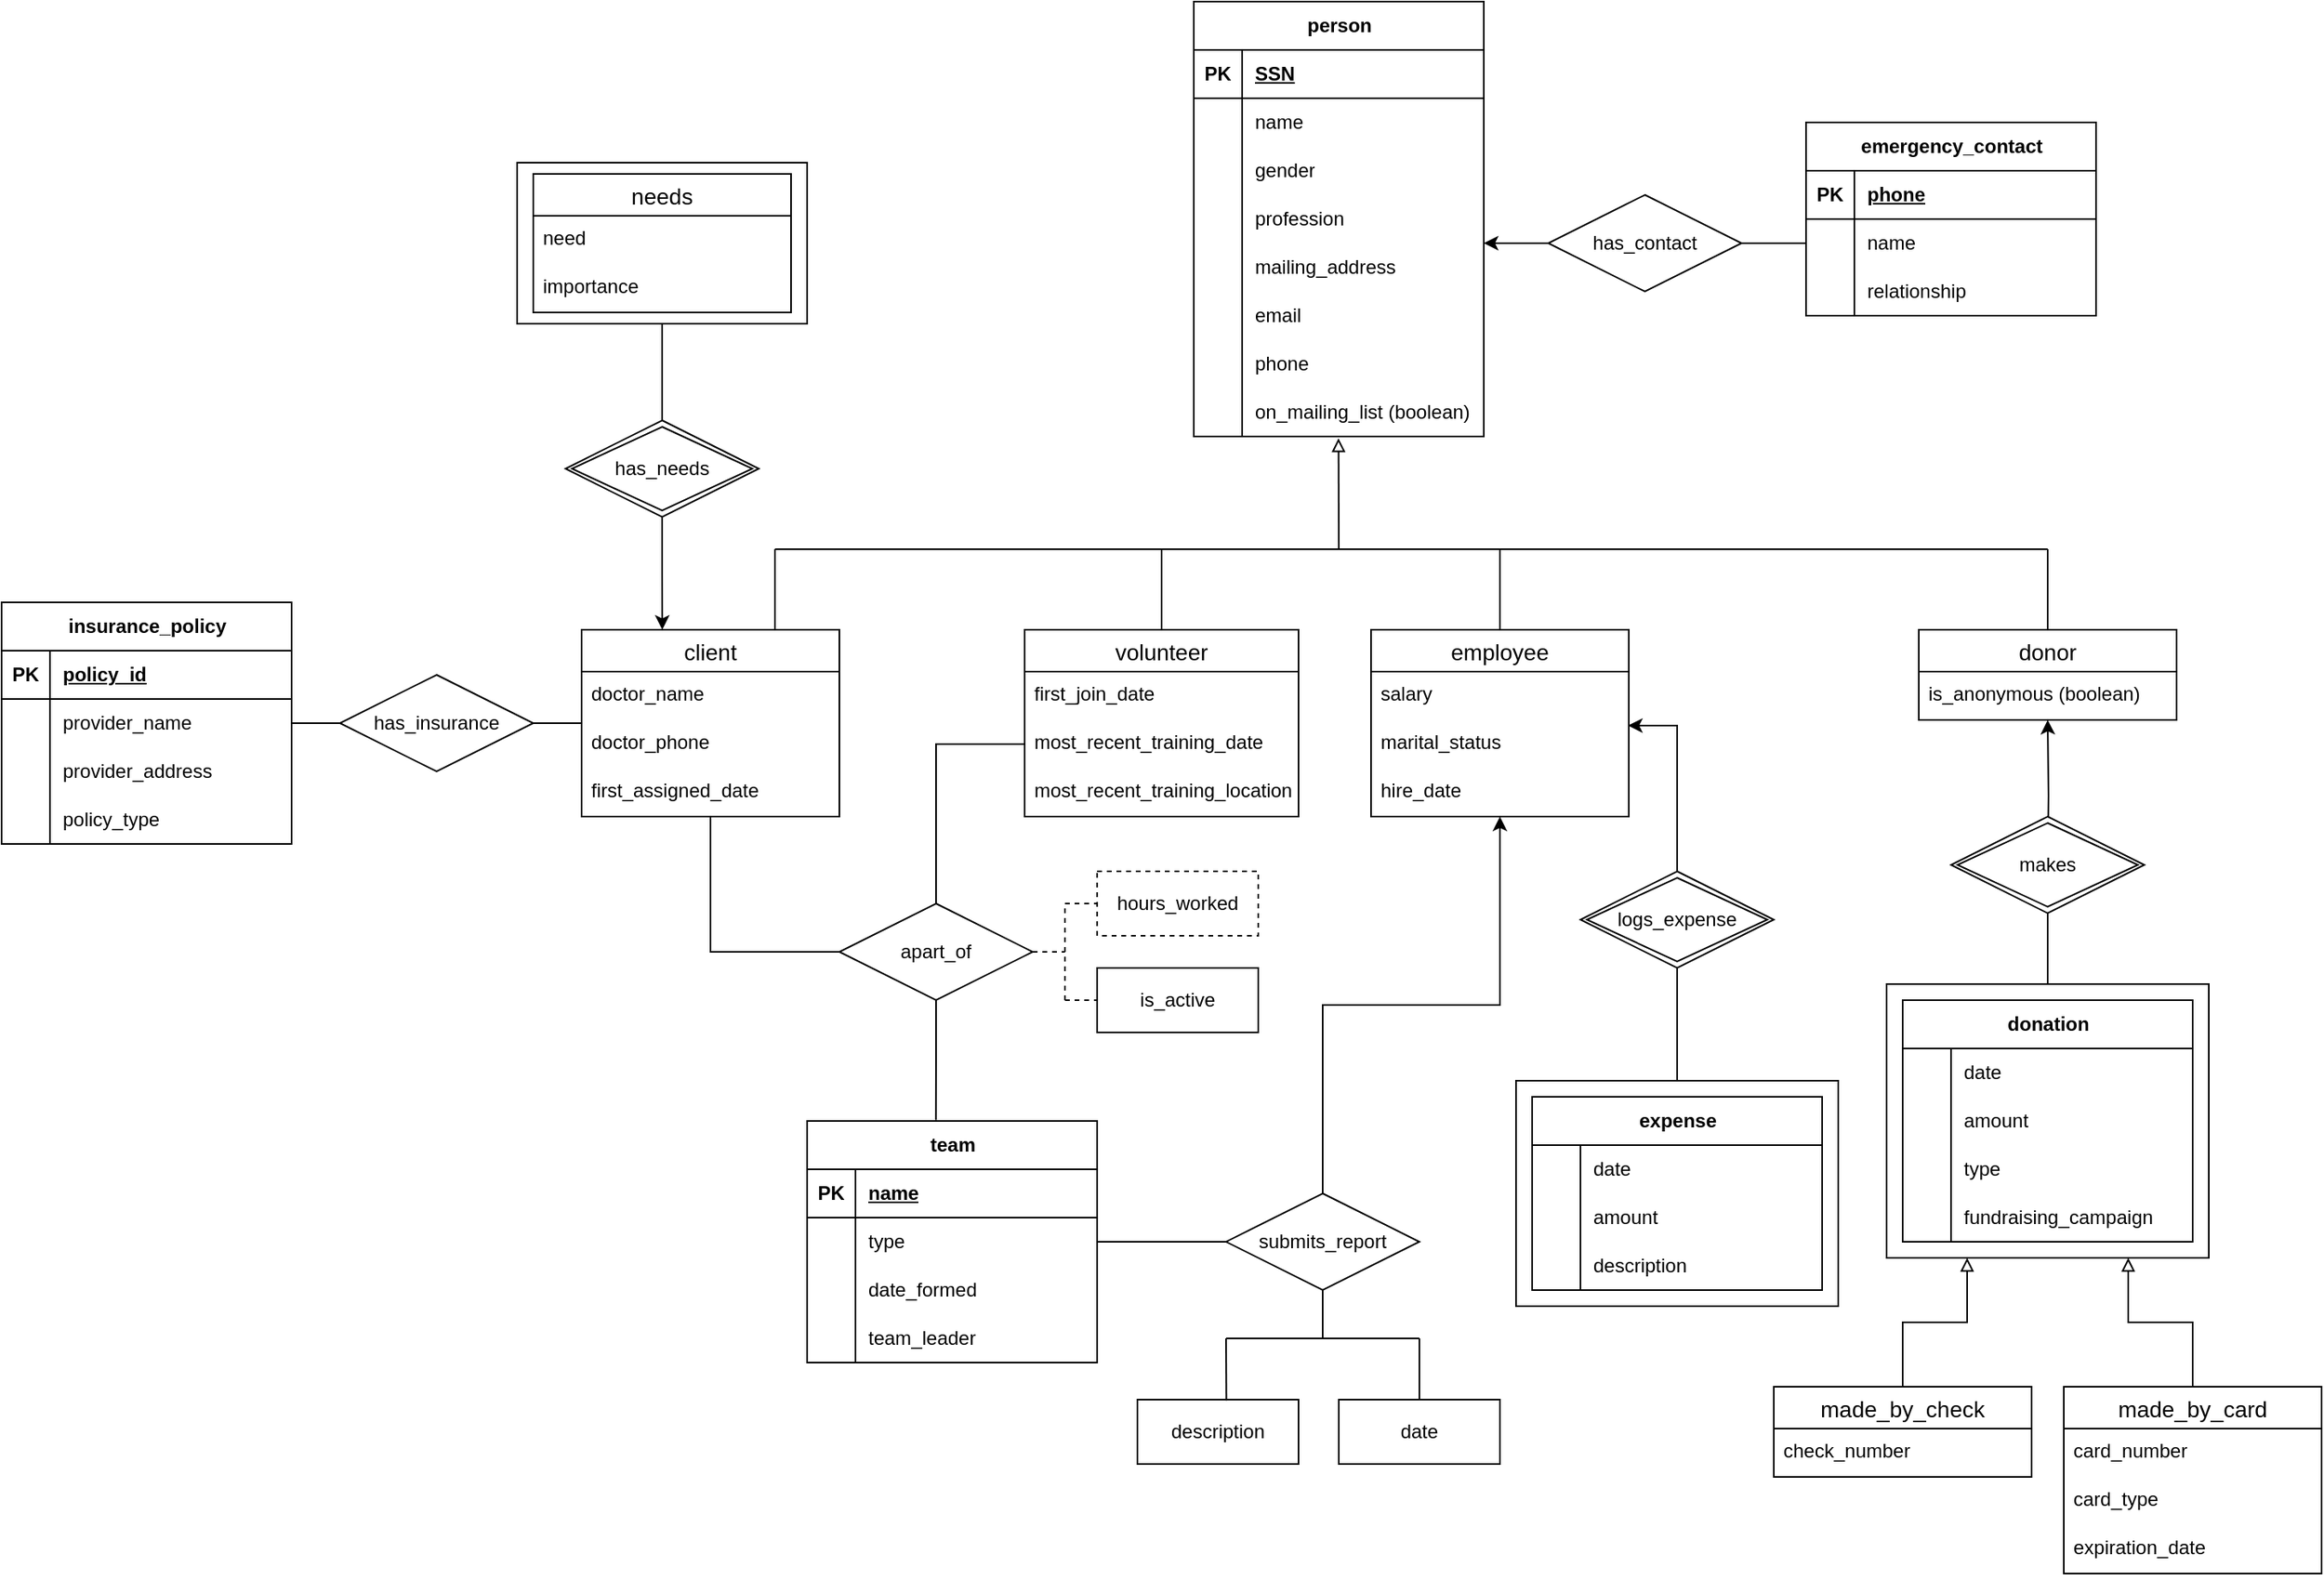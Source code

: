 <mxfile version="24.8.6">
  <diagram id="R2lEEEUBdFMjLlhIrx00" name="Page-1">
    <mxGraphModel dx="1563" dy="2006" grid="1" gridSize="10" guides="1" tooltips="1" connect="1" arrows="1" fold="1" page="0" pageScale="1" pageWidth="850" pageHeight="1100" background="none" math="0" shadow="0" extFonts="Permanent Marker^https://fonts.googleapis.com/css?family=Permanent+Marker">
      <root>
        <mxCell id="0" />
        <mxCell id="1" parent="0" />
        <mxCell id="eROIUQ-j5MlBdF0HFoqn-1" value="person" style="shape=table;startSize=30;container=1;collapsible=1;childLayout=tableLayout;fixedRows=1;rowLines=0;fontStyle=1;align=center;resizeLast=1;html=1;" parent="1" vertex="1">
          <mxGeometry x="-20" y="-510" width="180" height="270" as="geometry" />
        </mxCell>
        <mxCell id="eROIUQ-j5MlBdF0HFoqn-2" value="" style="shape=tableRow;horizontal=0;startSize=0;swimlaneHead=0;swimlaneBody=0;fillColor=none;collapsible=0;dropTarget=0;points=[[0,0.5],[1,0.5]];portConstraint=eastwest;top=0;left=0;right=0;bottom=1;" parent="eROIUQ-j5MlBdF0HFoqn-1" vertex="1">
          <mxGeometry y="30" width="180" height="30" as="geometry" />
        </mxCell>
        <mxCell id="eROIUQ-j5MlBdF0HFoqn-3" value="PK" style="shape=partialRectangle;connectable=0;fillColor=none;top=0;left=0;bottom=0;right=0;fontStyle=1;overflow=hidden;whiteSpace=wrap;html=1;" parent="eROIUQ-j5MlBdF0HFoqn-2" vertex="1">
          <mxGeometry width="30" height="30" as="geometry">
            <mxRectangle width="30" height="30" as="alternateBounds" />
          </mxGeometry>
        </mxCell>
        <mxCell id="eROIUQ-j5MlBdF0HFoqn-4" value="SSN" style="shape=partialRectangle;connectable=0;fillColor=none;top=0;left=0;bottom=0;right=0;align=left;spacingLeft=6;fontStyle=5;overflow=hidden;whiteSpace=wrap;html=1;" parent="eROIUQ-j5MlBdF0HFoqn-2" vertex="1">
          <mxGeometry x="30" width="150" height="30" as="geometry">
            <mxRectangle width="150" height="30" as="alternateBounds" />
          </mxGeometry>
        </mxCell>
        <mxCell id="eROIUQ-j5MlBdF0HFoqn-5" value="" style="shape=tableRow;horizontal=0;startSize=0;swimlaneHead=0;swimlaneBody=0;fillColor=none;collapsible=0;dropTarget=0;points=[[0,0.5],[1,0.5]];portConstraint=eastwest;top=0;left=0;right=0;bottom=0;" parent="eROIUQ-j5MlBdF0HFoqn-1" vertex="1">
          <mxGeometry y="60" width="180" height="30" as="geometry" />
        </mxCell>
        <mxCell id="eROIUQ-j5MlBdF0HFoqn-6" value="" style="shape=partialRectangle;connectable=0;fillColor=none;top=0;left=0;bottom=0;right=0;editable=1;overflow=hidden;whiteSpace=wrap;html=1;" parent="eROIUQ-j5MlBdF0HFoqn-5" vertex="1">
          <mxGeometry width="30" height="30" as="geometry">
            <mxRectangle width="30" height="30" as="alternateBounds" />
          </mxGeometry>
        </mxCell>
        <mxCell id="eROIUQ-j5MlBdF0HFoqn-7" value="name" style="shape=partialRectangle;connectable=0;fillColor=none;top=0;left=0;bottom=0;right=0;align=left;spacingLeft=6;overflow=hidden;whiteSpace=wrap;html=1;" parent="eROIUQ-j5MlBdF0HFoqn-5" vertex="1">
          <mxGeometry x="30" width="150" height="30" as="geometry">
            <mxRectangle width="150" height="30" as="alternateBounds" />
          </mxGeometry>
        </mxCell>
        <mxCell id="eROIUQ-j5MlBdF0HFoqn-8" value="" style="shape=tableRow;horizontal=0;startSize=0;swimlaneHead=0;swimlaneBody=0;fillColor=none;collapsible=0;dropTarget=0;points=[[0,0.5],[1,0.5]];portConstraint=eastwest;top=0;left=0;right=0;bottom=0;" parent="eROIUQ-j5MlBdF0HFoqn-1" vertex="1">
          <mxGeometry y="90" width="180" height="30" as="geometry" />
        </mxCell>
        <mxCell id="eROIUQ-j5MlBdF0HFoqn-9" value="" style="shape=partialRectangle;connectable=0;fillColor=none;top=0;left=0;bottom=0;right=0;editable=1;overflow=hidden;whiteSpace=wrap;html=1;" parent="eROIUQ-j5MlBdF0HFoqn-8" vertex="1">
          <mxGeometry width="30" height="30" as="geometry">
            <mxRectangle width="30" height="30" as="alternateBounds" />
          </mxGeometry>
        </mxCell>
        <mxCell id="eROIUQ-j5MlBdF0HFoqn-10" value="gender" style="shape=partialRectangle;connectable=0;fillColor=none;top=0;left=0;bottom=0;right=0;align=left;spacingLeft=6;overflow=hidden;whiteSpace=wrap;html=1;" parent="eROIUQ-j5MlBdF0HFoqn-8" vertex="1">
          <mxGeometry x="30" width="150" height="30" as="geometry">
            <mxRectangle width="150" height="30" as="alternateBounds" />
          </mxGeometry>
        </mxCell>
        <mxCell id="eROIUQ-j5MlBdF0HFoqn-11" style="shape=tableRow;horizontal=0;startSize=0;swimlaneHead=0;swimlaneBody=0;fillColor=none;collapsible=0;dropTarget=0;points=[[0,0.5],[1,0.5]];portConstraint=eastwest;top=0;left=0;right=0;bottom=0;" parent="eROIUQ-j5MlBdF0HFoqn-1" vertex="1">
          <mxGeometry y="120" width="180" height="30" as="geometry" />
        </mxCell>
        <mxCell id="eROIUQ-j5MlBdF0HFoqn-12" style="shape=partialRectangle;connectable=0;fillColor=none;top=0;left=0;bottom=0;right=0;editable=1;overflow=hidden;whiteSpace=wrap;html=1;" parent="eROIUQ-j5MlBdF0HFoqn-11" vertex="1">
          <mxGeometry width="30" height="30" as="geometry">
            <mxRectangle width="30" height="30" as="alternateBounds" />
          </mxGeometry>
        </mxCell>
        <mxCell id="eROIUQ-j5MlBdF0HFoqn-13" value="profession" style="shape=partialRectangle;connectable=0;fillColor=none;top=0;left=0;bottom=0;right=0;align=left;spacingLeft=6;overflow=hidden;whiteSpace=wrap;html=1;" parent="eROIUQ-j5MlBdF0HFoqn-11" vertex="1">
          <mxGeometry x="30" width="150" height="30" as="geometry">
            <mxRectangle width="150" height="30" as="alternateBounds" />
          </mxGeometry>
        </mxCell>
        <mxCell id="eROIUQ-j5MlBdF0HFoqn-14" style="shape=tableRow;horizontal=0;startSize=0;swimlaneHead=0;swimlaneBody=0;fillColor=none;collapsible=0;dropTarget=0;points=[[0,0.5],[1,0.5]];portConstraint=eastwest;top=0;left=0;right=0;bottom=0;" parent="eROIUQ-j5MlBdF0HFoqn-1" vertex="1">
          <mxGeometry y="150" width="180" height="30" as="geometry" />
        </mxCell>
        <mxCell id="eROIUQ-j5MlBdF0HFoqn-15" style="shape=partialRectangle;connectable=0;fillColor=none;top=0;left=0;bottom=0;right=0;editable=1;overflow=hidden;whiteSpace=wrap;html=1;" parent="eROIUQ-j5MlBdF0HFoqn-14" vertex="1">
          <mxGeometry width="30" height="30" as="geometry">
            <mxRectangle width="30" height="30" as="alternateBounds" />
          </mxGeometry>
        </mxCell>
        <mxCell id="eROIUQ-j5MlBdF0HFoqn-16" value="mailing_address" style="shape=partialRectangle;connectable=0;fillColor=none;top=0;left=0;bottom=0;right=0;align=left;spacingLeft=6;overflow=hidden;whiteSpace=wrap;html=1;" parent="eROIUQ-j5MlBdF0HFoqn-14" vertex="1">
          <mxGeometry x="30" width="150" height="30" as="geometry">
            <mxRectangle width="150" height="30" as="alternateBounds" />
          </mxGeometry>
        </mxCell>
        <mxCell id="eROIUQ-j5MlBdF0HFoqn-17" style="shape=tableRow;horizontal=0;startSize=0;swimlaneHead=0;swimlaneBody=0;fillColor=none;collapsible=0;dropTarget=0;points=[[0,0.5],[1,0.5]];portConstraint=eastwest;top=0;left=0;right=0;bottom=0;" parent="eROIUQ-j5MlBdF0HFoqn-1" vertex="1">
          <mxGeometry y="180" width="180" height="30" as="geometry" />
        </mxCell>
        <mxCell id="eROIUQ-j5MlBdF0HFoqn-18" style="shape=partialRectangle;connectable=0;fillColor=none;top=0;left=0;bottom=0;right=0;editable=1;overflow=hidden;whiteSpace=wrap;html=1;" parent="eROIUQ-j5MlBdF0HFoqn-17" vertex="1">
          <mxGeometry width="30" height="30" as="geometry">
            <mxRectangle width="30" height="30" as="alternateBounds" />
          </mxGeometry>
        </mxCell>
        <mxCell id="eROIUQ-j5MlBdF0HFoqn-19" value="email" style="shape=partialRectangle;connectable=0;fillColor=none;top=0;left=0;bottom=0;right=0;align=left;spacingLeft=6;overflow=hidden;whiteSpace=wrap;html=1;" parent="eROIUQ-j5MlBdF0HFoqn-17" vertex="1">
          <mxGeometry x="30" width="150" height="30" as="geometry">
            <mxRectangle width="150" height="30" as="alternateBounds" />
          </mxGeometry>
        </mxCell>
        <mxCell id="eROIUQ-j5MlBdF0HFoqn-20" style="shape=tableRow;horizontal=0;startSize=0;swimlaneHead=0;swimlaneBody=0;fillColor=none;collapsible=0;dropTarget=0;points=[[0,0.5],[1,0.5]];portConstraint=eastwest;top=0;left=0;right=0;bottom=0;" parent="eROIUQ-j5MlBdF0HFoqn-1" vertex="1">
          <mxGeometry y="210" width="180" height="30" as="geometry" />
        </mxCell>
        <mxCell id="eROIUQ-j5MlBdF0HFoqn-21" style="shape=partialRectangle;connectable=0;fillColor=none;top=0;left=0;bottom=0;right=0;editable=1;overflow=hidden;whiteSpace=wrap;html=1;" parent="eROIUQ-j5MlBdF0HFoqn-20" vertex="1">
          <mxGeometry width="30" height="30" as="geometry">
            <mxRectangle width="30" height="30" as="alternateBounds" />
          </mxGeometry>
        </mxCell>
        <mxCell id="eROIUQ-j5MlBdF0HFoqn-22" value="phone" style="shape=partialRectangle;connectable=0;fillColor=none;top=0;left=0;bottom=0;right=0;align=left;spacingLeft=6;overflow=hidden;whiteSpace=wrap;html=1;" parent="eROIUQ-j5MlBdF0HFoqn-20" vertex="1">
          <mxGeometry x="30" width="150" height="30" as="geometry">
            <mxRectangle width="150" height="30" as="alternateBounds" />
          </mxGeometry>
        </mxCell>
        <mxCell id="eROIUQ-j5MlBdF0HFoqn-23" style="shape=tableRow;horizontal=0;startSize=0;swimlaneHead=0;swimlaneBody=0;fillColor=none;collapsible=0;dropTarget=0;points=[[0,0.5],[1,0.5]];portConstraint=eastwest;top=0;left=0;right=0;bottom=0;" parent="eROIUQ-j5MlBdF0HFoqn-1" vertex="1">
          <mxGeometry y="240" width="180" height="30" as="geometry" />
        </mxCell>
        <mxCell id="eROIUQ-j5MlBdF0HFoqn-24" style="shape=partialRectangle;connectable=0;fillColor=none;top=0;left=0;bottom=0;right=0;editable=1;overflow=hidden;whiteSpace=wrap;html=1;" parent="eROIUQ-j5MlBdF0HFoqn-23" vertex="1">
          <mxGeometry width="30" height="30" as="geometry">
            <mxRectangle width="30" height="30" as="alternateBounds" />
          </mxGeometry>
        </mxCell>
        <mxCell id="eROIUQ-j5MlBdF0HFoqn-25" value="on_mailing_list (boolean)" style="shape=partialRectangle;connectable=0;fillColor=none;top=0;left=0;bottom=0;right=0;align=left;spacingLeft=6;overflow=hidden;whiteSpace=wrap;html=1;" parent="eROIUQ-j5MlBdF0HFoqn-23" vertex="1">
          <mxGeometry x="30" width="150" height="30" as="geometry">
            <mxRectangle width="150" height="30" as="alternateBounds" />
          </mxGeometry>
        </mxCell>
        <mxCell id="eROIUQ-j5MlBdF0HFoqn-26" value="volunteer" style="swimlane;fontStyle=0;childLayout=stackLayout;horizontal=1;startSize=26;horizontalStack=0;resizeParent=1;resizeParentMax=0;resizeLast=0;collapsible=1;marginBottom=0;align=center;fontSize=14;" parent="1" vertex="1">
          <mxGeometry x="-125" y="-120" width="170" height="116" as="geometry" />
        </mxCell>
        <mxCell id="eROIUQ-j5MlBdF0HFoqn-27" value="first_join_date" style="text;strokeColor=none;fillColor=none;spacingLeft=4;spacingRight=4;overflow=hidden;rotatable=0;points=[[0,0.5],[1,0.5]];portConstraint=eastwest;fontSize=12;whiteSpace=wrap;html=1;" parent="eROIUQ-j5MlBdF0HFoqn-26" vertex="1">
          <mxGeometry y="26" width="170" height="30" as="geometry" />
        </mxCell>
        <mxCell id="eROIUQ-j5MlBdF0HFoqn-28" value="most_recent_training_date" style="text;strokeColor=none;fillColor=none;spacingLeft=4;spacingRight=4;overflow=hidden;rotatable=0;points=[[0,0.5],[1,0.5]];portConstraint=eastwest;fontSize=12;whiteSpace=wrap;html=1;" parent="eROIUQ-j5MlBdF0HFoqn-26" vertex="1">
          <mxGeometry y="56" width="170" height="30" as="geometry" />
        </mxCell>
        <mxCell id="eROIUQ-j5MlBdF0HFoqn-29" value="most_recent_training_location" style="text;strokeColor=none;fillColor=none;spacingLeft=4;spacingRight=4;overflow=hidden;rotatable=0;points=[[0,0.5],[1,0.5]];portConstraint=eastwest;fontSize=12;whiteSpace=wrap;html=1;" parent="eROIUQ-j5MlBdF0HFoqn-26" vertex="1">
          <mxGeometry y="86" width="170" height="30" as="geometry" />
        </mxCell>
        <mxCell id="eROIUQ-j5MlBdF0HFoqn-30" value="employee" style="swimlane;fontStyle=0;childLayout=stackLayout;horizontal=1;startSize=26;horizontalStack=0;resizeParent=1;resizeParentMax=0;resizeLast=0;collapsible=1;marginBottom=0;align=center;fontSize=14;" parent="1" vertex="1">
          <mxGeometry x="90" y="-120" width="160" height="116" as="geometry" />
        </mxCell>
        <mxCell id="eROIUQ-j5MlBdF0HFoqn-31" value="salary" style="text;strokeColor=none;fillColor=none;spacingLeft=4;spacingRight=4;overflow=hidden;rotatable=0;points=[[0,0.5],[1,0.5]];portConstraint=eastwest;fontSize=12;whiteSpace=wrap;html=1;" parent="eROIUQ-j5MlBdF0HFoqn-30" vertex="1">
          <mxGeometry y="26" width="160" height="30" as="geometry" />
        </mxCell>
        <mxCell id="eROIUQ-j5MlBdF0HFoqn-32" value="marital_status" style="text;strokeColor=none;fillColor=none;spacingLeft=4;spacingRight=4;overflow=hidden;rotatable=0;points=[[0,0.5],[1,0.5]];portConstraint=eastwest;fontSize=12;whiteSpace=wrap;html=1;" parent="eROIUQ-j5MlBdF0HFoqn-30" vertex="1">
          <mxGeometry y="56" width="160" height="30" as="geometry" />
        </mxCell>
        <mxCell id="eROIUQ-j5MlBdF0HFoqn-33" value="hire_date" style="text;strokeColor=none;fillColor=none;spacingLeft=4;spacingRight=4;overflow=hidden;rotatable=0;points=[[0,0.5],[1,0.5]];portConstraint=eastwest;fontSize=12;whiteSpace=wrap;html=1;" parent="eROIUQ-j5MlBdF0HFoqn-30" vertex="1">
          <mxGeometry y="86" width="160" height="30" as="geometry" />
        </mxCell>
        <mxCell id="eROIUQ-j5MlBdF0HFoqn-34" value="client" style="swimlane;fontStyle=0;childLayout=stackLayout;horizontal=1;startSize=26;horizontalStack=0;resizeParent=1;resizeParentMax=0;resizeLast=0;collapsible=1;marginBottom=0;align=center;fontSize=14;" parent="1" vertex="1">
          <mxGeometry x="-400" y="-120" width="160" height="116" as="geometry" />
        </mxCell>
        <mxCell id="eROIUQ-j5MlBdF0HFoqn-35" value="doctor_name" style="text;strokeColor=none;fillColor=none;spacingLeft=4;spacingRight=4;overflow=hidden;rotatable=0;points=[[0,0.5],[1,0.5]];portConstraint=eastwest;fontSize=12;whiteSpace=wrap;html=1;" parent="eROIUQ-j5MlBdF0HFoqn-34" vertex="1">
          <mxGeometry y="26" width="160" height="30" as="geometry" />
        </mxCell>
        <mxCell id="eROIUQ-j5MlBdF0HFoqn-36" value="doctor_phone" style="text;strokeColor=none;fillColor=none;spacingLeft=4;spacingRight=4;overflow=hidden;rotatable=0;points=[[0,0.5],[1,0.5]];portConstraint=eastwest;fontSize=12;whiteSpace=wrap;html=1;" parent="eROIUQ-j5MlBdF0HFoqn-34" vertex="1">
          <mxGeometry y="56" width="160" height="30" as="geometry" />
        </mxCell>
        <mxCell id="eROIUQ-j5MlBdF0HFoqn-37" value="first_assigned_date" style="text;strokeColor=none;fillColor=none;spacingLeft=4;spacingRight=4;overflow=hidden;rotatable=0;points=[[0,0.5],[1,0.5]];portConstraint=eastwest;fontSize=12;whiteSpace=wrap;html=1;" parent="eROIUQ-j5MlBdF0HFoqn-34" vertex="1">
          <mxGeometry y="86" width="160" height="30" as="geometry" />
        </mxCell>
        <mxCell id="eROIUQ-j5MlBdF0HFoqn-38" value="donor" style="swimlane;fontStyle=0;childLayout=stackLayout;horizontal=1;startSize=26;horizontalStack=0;resizeParent=1;resizeParentMax=0;resizeLast=0;collapsible=1;marginBottom=0;align=center;fontSize=14;" parent="1" vertex="1">
          <mxGeometry x="430" y="-120" width="160" height="56" as="geometry" />
        </mxCell>
        <mxCell id="eROIUQ-j5MlBdF0HFoqn-39" value="is_anonymous (boolean)" style="text;strokeColor=none;fillColor=none;spacingLeft=4;spacingRight=4;overflow=hidden;rotatable=0;points=[[0,0.5],[1,0.5]];portConstraint=eastwest;fontSize=12;whiteSpace=wrap;html=1;" parent="eROIUQ-j5MlBdF0HFoqn-38" vertex="1">
          <mxGeometry y="26" width="160" height="30" as="geometry" />
        </mxCell>
        <mxCell id="eROIUQ-j5MlBdF0HFoqn-40" value="team" style="shape=table;startSize=30;container=1;collapsible=1;childLayout=tableLayout;fixedRows=1;rowLines=0;fontStyle=1;align=center;resizeLast=1;html=1;" parent="1" vertex="1">
          <mxGeometry x="-260" y="185" width="180" height="150" as="geometry" />
        </mxCell>
        <mxCell id="eROIUQ-j5MlBdF0HFoqn-41" value="" style="shape=tableRow;horizontal=0;startSize=0;swimlaneHead=0;swimlaneBody=0;fillColor=none;collapsible=0;dropTarget=0;points=[[0,0.5],[1,0.5]];portConstraint=eastwest;top=0;left=0;right=0;bottom=1;" parent="eROIUQ-j5MlBdF0HFoqn-40" vertex="1">
          <mxGeometry y="30" width="180" height="30" as="geometry" />
        </mxCell>
        <mxCell id="eROIUQ-j5MlBdF0HFoqn-42" value="PK" style="shape=partialRectangle;connectable=0;fillColor=none;top=0;left=0;bottom=0;right=0;fontStyle=1;overflow=hidden;whiteSpace=wrap;html=1;" parent="eROIUQ-j5MlBdF0HFoqn-41" vertex="1">
          <mxGeometry width="30" height="30" as="geometry">
            <mxRectangle width="30" height="30" as="alternateBounds" />
          </mxGeometry>
        </mxCell>
        <mxCell id="eROIUQ-j5MlBdF0HFoqn-43" value="name" style="shape=partialRectangle;connectable=0;fillColor=none;top=0;left=0;bottom=0;right=0;align=left;spacingLeft=6;fontStyle=5;overflow=hidden;whiteSpace=wrap;html=1;" parent="eROIUQ-j5MlBdF0HFoqn-41" vertex="1">
          <mxGeometry x="30" width="150" height="30" as="geometry">
            <mxRectangle width="150" height="30" as="alternateBounds" />
          </mxGeometry>
        </mxCell>
        <mxCell id="eROIUQ-j5MlBdF0HFoqn-44" value="" style="shape=tableRow;horizontal=0;startSize=0;swimlaneHead=0;swimlaneBody=0;fillColor=none;collapsible=0;dropTarget=0;points=[[0,0.5],[1,0.5]];portConstraint=eastwest;top=0;left=0;right=0;bottom=0;" parent="eROIUQ-j5MlBdF0HFoqn-40" vertex="1">
          <mxGeometry y="60" width="180" height="30" as="geometry" />
        </mxCell>
        <mxCell id="eROIUQ-j5MlBdF0HFoqn-45" value="" style="shape=partialRectangle;connectable=0;fillColor=none;top=0;left=0;bottom=0;right=0;editable=1;overflow=hidden;whiteSpace=wrap;html=1;" parent="eROIUQ-j5MlBdF0HFoqn-44" vertex="1">
          <mxGeometry width="30" height="30" as="geometry">
            <mxRectangle width="30" height="30" as="alternateBounds" />
          </mxGeometry>
        </mxCell>
        <mxCell id="eROIUQ-j5MlBdF0HFoqn-46" value="type" style="shape=partialRectangle;connectable=0;fillColor=none;top=0;left=0;bottom=0;right=0;align=left;spacingLeft=6;overflow=hidden;whiteSpace=wrap;html=1;" parent="eROIUQ-j5MlBdF0HFoqn-44" vertex="1">
          <mxGeometry x="30" width="150" height="30" as="geometry">
            <mxRectangle width="150" height="30" as="alternateBounds" />
          </mxGeometry>
        </mxCell>
        <mxCell id="eROIUQ-j5MlBdF0HFoqn-47" value="" style="shape=tableRow;horizontal=0;startSize=0;swimlaneHead=0;swimlaneBody=0;fillColor=none;collapsible=0;dropTarget=0;points=[[0,0.5],[1,0.5]];portConstraint=eastwest;top=0;left=0;right=0;bottom=0;" parent="eROIUQ-j5MlBdF0HFoqn-40" vertex="1">
          <mxGeometry y="90" width="180" height="30" as="geometry" />
        </mxCell>
        <mxCell id="eROIUQ-j5MlBdF0HFoqn-48" value="" style="shape=partialRectangle;connectable=0;fillColor=none;top=0;left=0;bottom=0;right=0;editable=1;overflow=hidden;whiteSpace=wrap;html=1;" parent="eROIUQ-j5MlBdF0HFoqn-47" vertex="1">
          <mxGeometry width="30" height="30" as="geometry">
            <mxRectangle width="30" height="30" as="alternateBounds" />
          </mxGeometry>
        </mxCell>
        <mxCell id="eROIUQ-j5MlBdF0HFoqn-49" value="date_formed" style="shape=partialRectangle;connectable=0;fillColor=none;top=0;left=0;bottom=0;right=0;align=left;spacingLeft=6;overflow=hidden;whiteSpace=wrap;html=1;" parent="eROIUQ-j5MlBdF0HFoqn-47" vertex="1">
          <mxGeometry x="30" width="150" height="30" as="geometry">
            <mxRectangle width="150" height="30" as="alternateBounds" />
          </mxGeometry>
        </mxCell>
        <mxCell id="eROIUQ-j5MlBdF0HFoqn-50" value="" style="shape=tableRow;horizontal=0;startSize=0;swimlaneHead=0;swimlaneBody=0;fillColor=none;collapsible=0;dropTarget=0;points=[[0,0.5],[1,0.5]];portConstraint=eastwest;top=0;left=0;right=0;bottom=0;" parent="eROIUQ-j5MlBdF0HFoqn-40" vertex="1">
          <mxGeometry y="120" width="180" height="30" as="geometry" />
        </mxCell>
        <mxCell id="eROIUQ-j5MlBdF0HFoqn-51" value="" style="shape=partialRectangle;connectable=0;fillColor=none;top=0;left=0;bottom=0;right=0;editable=1;overflow=hidden;whiteSpace=wrap;html=1;" parent="eROIUQ-j5MlBdF0HFoqn-50" vertex="1">
          <mxGeometry width="30" height="30" as="geometry">
            <mxRectangle width="30" height="30" as="alternateBounds" />
          </mxGeometry>
        </mxCell>
        <mxCell id="eROIUQ-j5MlBdF0HFoqn-52" value="team_leader" style="shape=partialRectangle;connectable=0;fillColor=none;top=0;left=0;bottom=0;right=0;align=left;spacingLeft=6;overflow=hidden;whiteSpace=wrap;html=1;" parent="eROIUQ-j5MlBdF0HFoqn-50" vertex="1">
          <mxGeometry x="30" width="150" height="30" as="geometry">
            <mxRectangle width="150" height="30" as="alternateBounds" />
          </mxGeometry>
        </mxCell>
        <mxCell id="eROIUQ-j5MlBdF0HFoqn-53" value="insurance_policy" style="shape=table;startSize=30;container=1;collapsible=1;childLayout=tableLayout;fixedRows=1;rowLines=0;fontStyle=1;align=center;resizeLast=1;html=1;" parent="1" vertex="1">
          <mxGeometry x="-760" y="-137" width="180" height="150" as="geometry" />
        </mxCell>
        <mxCell id="eROIUQ-j5MlBdF0HFoqn-54" value="" style="shape=tableRow;horizontal=0;startSize=0;swimlaneHead=0;swimlaneBody=0;fillColor=none;collapsible=0;dropTarget=0;points=[[0,0.5],[1,0.5]];portConstraint=eastwest;top=0;left=0;right=0;bottom=1;" parent="eROIUQ-j5MlBdF0HFoqn-53" vertex="1">
          <mxGeometry y="30" width="180" height="30" as="geometry" />
        </mxCell>
        <mxCell id="eROIUQ-j5MlBdF0HFoqn-55" value="PK" style="shape=partialRectangle;connectable=0;fillColor=none;top=0;left=0;bottom=0;right=0;fontStyle=1;overflow=hidden;whiteSpace=wrap;html=1;" parent="eROIUQ-j5MlBdF0HFoqn-54" vertex="1">
          <mxGeometry width="30" height="30" as="geometry">
            <mxRectangle width="30" height="30" as="alternateBounds" />
          </mxGeometry>
        </mxCell>
        <mxCell id="eROIUQ-j5MlBdF0HFoqn-56" value="policy_id" style="shape=partialRectangle;connectable=0;fillColor=none;top=0;left=0;bottom=0;right=0;align=left;spacingLeft=6;fontStyle=5;overflow=hidden;whiteSpace=wrap;html=1;" parent="eROIUQ-j5MlBdF0HFoqn-54" vertex="1">
          <mxGeometry x="30" width="150" height="30" as="geometry">
            <mxRectangle width="150" height="30" as="alternateBounds" />
          </mxGeometry>
        </mxCell>
        <mxCell id="eROIUQ-j5MlBdF0HFoqn-57" value="" style="shape=tableRow;horizontal=0;startSize=0;swimlaneHead=0;swimlaneBody=0;fillColor=none;collapsible=0;dropTarget=0;points=[[0,0.5],[1,0.5]];portConstraint=eastwest;top=0;left=0;right=0;bottom=0;" parent="eROIUQ-j5MlBdF0HFoqn-53" vertex="1">
          <mxGeometry y="60" width="180" height="30" as="geometry" />
        </mxCell>
        <mxCell id="eROIUQ-j5MlBdF0HFoqn-58" value="" style="shape=partialRectangle;connectable=0;fillColor=none;top=0;left=0;bottom=0;right=0;editable=1;overflow=hidden;whiteSpace=wrap;html=1;" parent="eROIUQ-j5MlBdF0HFoqn-57" vertex="1">
          <mxGeometry width="30" height="30" as="geometry">
            <mxRectangle width="30" height="30" as="alternateBounds" />
          </mxGeometry>
        </mxCell>
        <mxCell id="eROIUQ-j5MlBdF0HFoqn-59" value="provider_name" style="shape=partialRectangle;connectable=0;fillColor=none;top=0;left=0;bottom=0;right=0;align=left;spacingLeft=6;overflow=hidden;whiteSpace=wrap;html=1;" parent="eROIUQ-j5MlBdF0HFoqn-57" vertex="1">
          <mxGeometry x="30" width="150" height="30" as="geometry">
            <mxRectangle width="150" height="30" as="alternateBounds" />
          </mxGeometry>
        </mxCell>
        <mxCell id="eROIUQ-j5MlBdF0HFoqn-60" value="" style="shape=tableRow;horizontal=0;startSize=0;swimlaneHead=0;swimlaneBody=0;fillColor=none;collapsible=0;dropTarget=0;points=[[0,0.5],[1,0.5]];portConstraint=eastwest;top=0;left=0;right=0;bottom=0;" parent="eROIUQ-j5MlBdF0HFoqn-53" vertex="1">
          <mxGeometry y="90" width="180" height="30" as="geometry" />
        </mxCell>
        <mxCell id="eROIUQ-j5MlBdF0HFoqn-61" value="" style="shape=partialRectangle;connectable=0;fillColor=none;top=0;left=0;bottom=0;right=0;editable=1;overflow=hidden;whiteSpace=wrap;html=1;" parent="eROIUQ-j5MlBdF0HFoqn-60" vertex="1">
          <mxGeometry width="30" height="30" as="geometry">
            <mxRectangle width="30" height="30" as="alternateBounds" />
          </mxGeometry>
        </mxCell>
        <mxCell id="eROIUQ-j5MlBdF0HFoqn-62" value="provider_address" style="shape=partialRectangle;connectable=0;fillColor=none;top=0;left=0;bottom=0;right=0;align=left;spacingLeft=6;overflow=hidden;whiteSpace=wrap;html=1;" parent="eROIUQ-j5MlBdF0HFoqn-60" vertex="1">
          <mxGeometry x="30" width="150" height="30" as="geometry">
            <mxRectangle width="150" height="30" as="alternateBounds" />
          </mxGeometry>
        </mxCell>
        <mxCell id="eROIUQ-j5MlBdF0HFoqn-63" value="" style="shape=tableRow;horizontal=0;startSize=0;swimlaneHead=0;swimlaneBody=0;fillColor=none;collapsible=0;dropTarget=0;points=[[0,0.5],[1,0.5]];portConstraint=eastwest;top=0;left=0;right=0;bottom=0;" parent="eROIUQ-j5MlBdF0HFoqn-53" vertex="1">
          <mxGeometry y="120" width="180" height="30" as="geometry" />
        </mxCell>
        <mxCell id="eROIUQ-j5MlBdF0HFoqn-64" value="" style="shape=partialRectangle;connectable=0;fillColor=none;top=0;left=0;bottom=0;right=0;editable=1;overflow=hidden;whiteSpace=wrap;html=1;" parent="eROIUQ-j5MlBdF0HFoqn-63" vertex="1">
          <mxGeometry width="30" height="30" as="geometry">
            <mxRectangle width="30" height="30" as="alternateBounds" />
          </mxGeometry>
        </mxCell>
        <mxCell id="eROIUQ-j5MlBdF0HFoqn-65" value="policy_type" style="shape=partialRectangle;connectable=0;fillColor=none;top=0;left=0;bottom=0;right=0;align=left;spacingLeft=6;overflow=hidden;whiteSpace=wrap;html=1;" parent="eROIUQ-j5MlBdF0HFoqn-63" vertex="1">
          <mxGeometry x="30" width="150" height="30" as="geometry">
            <mxRectangle width="150" height="30" as="alternateBounds" />
          </mxGeometry>
        </mxCell>
        <mxCell id="eROIUQ-j5MlBdF0HFoqn-66" value="donation" style="shape=table;startSize=30;container=1;collapsible=1;childLayout=tableLayout;fixedRows=1;rowLines=0;fontStyle=1;align=center;resizeLast=1;html=1;" parent="1" vertex="1">
          <mxGeometry x="420" y="110" width="180" height="150" as="geometry" />
        </mxCell>
        <mxCell id="eROIUQ-j5MlBdF0HFoqn-67" value="" style="shape=tableRow;horizontal=0;startSize=0;swimlaneHead=0;swimlaneBody=0;fillColor=none;collapsible=0;dropTarget=0;points=[[0,0.5],[1,0.5]];portConstraint=eastwest;top=0;left=0;right=0;bottom=0;" parent="eROIUQ-j5MlBdF0HFoqn-66" vertex="1">
          <mxGeometry y="30" width="180" height="30" as="geometry" />
        </mxCell>
        <mxCell id="eROIUQ-j5MlBdF0HFoqn-68" value="" style="shape=partialRectangle;connectable=0;fillColor=none;top=0;left=0;bottom=0;right=0;editable=1;overflow=hidden;whiteSpace=wrap;html=1;" parent="eROIUQ-j5MlBdF0HFoqn-67" vertex="1">
          <mxGeometry width="30" height="30" as="geometry">
            <mxRectangle width="30" height="30" as="alternateBounds" />
          </mxGeometry>
        </mxCell>
        <mxCell id="eROIUQ-j5MlBdF0HFoqn-69" value="date" style="shape=partialRectangle;connectable=0;fillColor=none;top=0;left=0;bottom=0;right=0;align=left;spacingLeft=6;overflow=hidden;whiteSpace=wrap;html=1;" parent="eROIUQ-j5MlBdF0HFoqn-67" vertex="1">
          <mxGeometry x="30" width="150" height="30" as="geometry">
            <mxRectangle width="150" height="30" as="alternateBounds" />
          </mxGeometry>
        </mxCell>
        <mxCell id="eROIUQ-j5MlBdF0HFoqn-70" value="" style="shape=tableRow;horizontal=0;startSize=0;swimlaneHead=0;swimlaneBody=0;fillColor=none;collapsible=0;dropTarget=0;points=[[0,0.5],[1,0.5]];portConstraint=eastwest;top=0;left=0;right=0;bottom=0;" parent="eROIUQ-j5MlBdF0HFoqn-66" vertex="1">
          <mxGeometry y="60" width="180" height="30" as="geometry" />
        </mxCell>
        <mxCell id="eROIUQ-j5MlBdF0HFoqn-71" value="" style="shape=partialRectangle;connectable=0;fillColor=none;top=0;left=0;bottom=0;right=0;editable=1;overflow=hidden;whiteSpace=wrap;html=1;" parent="eROIUQ-j5MlBdF0HFoqn-70" vertex="1">
          <mxGeometry width="30" height="30" as="geometry">
            <mxRectangle width="30" height="30" as="alternateBounds" />
          </mxGeometry>
        </mxCell>
        <mxCell id="eROIUQ-j5MlBdF0HFoqn-72" value="amount" style="shape=partialRectangle;connectable=0;fillColor=none;top=0;left=0;bottom=0;right=0;align=left;spacingLeft=6;overflow=hidden;whiteSpace=wrap;html=1;" parent="eROIUQ-j5MlBdF0HFoqn-70" vertex="1">
          <mxGeometry x="30" width="150" height="30" as="geometry">
            <mxRectangle width="150" height="30" as="alternateBounds" />
          </mxGeometry>
        </mxCell>
        <mxCell id="eROIUQ-j5MlBdF0HFoqn-73" value="" style="shape=tableRow;horizontal=0;startSize=0;swimlaneHead=0;swimlaneBody=0;fillColor=none;collapsible=0;dropTarget=0;points=[[0,0.5],[1,0.5]];portConstraint=eastwest;top=0;left=0;right=0;bottom=0;" parent="eROIUQ-j5MlBdF0HFoqn-66" vertex="1">
          <mxGeometry y="90" width="180" height="30" as="geometry" />
        </mxCell>
        <mxCell id="eROIUQ-j5MlBdF0HFoqn-74" value="" style="shape=partialRectangle;connectable=0;fillColor=none;top=0;left=0;bottom=0;right=0;editable=1;overflow=hidden;whiteSpace=wrap;html=1;" parent="eROIUQ-j5MlBdF0HFoqn-73" vertex="1">
          <mxGeometry width="30" height="30" as="geometry">
            <mxRectangle width="30" height="30" as="alternateBounds" />
          </mxGeometry>
        </mxCell>
        <mxCell id="eROIUQ-j5MlBdF0HFoqn-75" value="type" style="shape=partialRectangle;connectable=0;fillColor=none;top=0;left=0;bottom=0;right=0;align=left;spacingLeft=6;overflow=hidden;whiteSpace=wrap;html=1;" parent="eROIUQ-j5MlBdF0HFoqn-73" vertex="1">
          <mxGeometry x="30" width="150" height="30" as="geometry">
            <mxRectangle width="150" height="30" as="alternateBounds" />
          </mxGeometry>
        </mxCell>
        <mxCell id="eROIUQ-j5MlBdF0HFoqn-76" style="shape=tableRow;horizontal=0;startSize=0;swimlaneHead=0;swimlaneBody=0;fillColor=none;collapsible=0;dropTarget=0;points=[[0,0.5],[1,0.5]];portConstraint=eastwest;top=0;left=0;right=0;bottom=0;" parent="eROIUQ-j5MlBdF0HFoqn-66" vertex="1">
          <mxGeometry y="120" width="180" height="30" as="geometry" />
        </mxCell>
        <mxCell id="eROIUQ-j5MlBdF0HFoqn-77" style="shape=partialRectangle;connectable=0;fillColor=none;top=0;left=0;bottom=0;right=0;editable=1;overflow=hidden;whiteSpace=wrap;html=1;" parent="eROIUQ-j5MlBdF0HFoqn-76" vertex="1">
          <mxGeometry width="30" height="30" as="geometry">
            <mxRectangle width="30" height="30" as="alternateBounds" />
          </mxGeometry>
        </mxCell>
        <mxCell id="eROIUQ-j5MlBdF0HFoqn-78" value="fundraising_campaign" style="shape=partialRectangle;connectable=0;fillColor=none;top=0;left=0;bottom=0;right=0;align=left;spacingLeft=6;overflow=hidden;whiteSpace=wrap;html=1;" parent="eROIUQ-j5MlBdF0HFoqn-76" vertex="1">
          <mxGeometry x="30" width="150" height="30" as="geometry">
            <mxRectangle width="150" height="30" as="alternateBounds" />
          </mxGeometry>
        </mxCell>
        <mxCell id="eROIUQ-j5MlBdF0HFoqn-79" value="expense" style="shape=table;startSize=30;container=1;collapsible=1;childLayout=tableLayout;fixedRows=1;rowLines=0;fontStyle=1;align=center;resizeLast=1;html=1;" parent="1" vertex="1">
          <mxGeometry x="190" y="170" width="180" height="120" as="geometry" />
        </mxCell>
        <mxCell id="eROIUQ-j5MlBdF0HFoqn-80" value="" style="shape=tableRow;horizontal=0;startSize=0;swimlaneHead=0;swimlaneBody=0;fillColor=none;collapsible=0;dropTarget=0;points=[[0,0.5],[1,0.5]];portConstraint=eastwest;top=0;left=0;right=0;bottom=0;" parent="eROIUQ-j5MlBdF0HFoqn-79" vertex="1">
          <mxGeometry y="30" width="180" height="30" as="geometry" />
        </mxCell>
        <mxCell id="eROIUQ-j5MlBdF0HFoqn-81" value="" style="shape=partialRectangle;connectable=0;fillColor=none;top=0;left=0;bottom=0;right=0;editable=1;overflow=hidden;whiteSpace=wrap;html=1;" parent="eROIUQ-j5MlBdF0HFoqn-80" vertex="1">
          <mxGeometry width="30" height="30" as="geometry">
            <mxRectangle width="30" height="30" as="alternateBounds" />
          </mxGeometry>
        </mxCell>
        <mxCell id="eROIUQ-j5MlBdF0HFoqn-82" value="date" style="shape=partialRectangle;connectable=0;fillColor=none;top=0;left=0;bottom=0;right=0;align=left;spacingLeft=6;overflow=hidden;whiteSpace=wrap;html=1;" parent="eROIUQ-j5MlBdF0HFoqn-80" vertex="1">
          <mxGeometry x="30" width="150" height="30" as="geometry">
            <mxRectangle width="150" height="30" as="alternateBounds" />
          </mxGeometry>
        </mxCell>
        <mxCell id="eROIUQ-j5MlBdF0HFoqn-83" value="" style="shape=tableRow;horizontal=0;startSize=0;swimlaneHead=0;swimlaneBody=0;fillColor=none;collapsible=0;dropTarget=0;points=[[0,0.5],[1,0.5]];portConstraint=eastwest;top=0;left=0;right=0;bottom=0;" parent="eROIUQ-j5MlBdF0HFoqn-79" vertex="1">
          <mxGeometry y="60" width="180" height="30" as="geometry" />
        </mxCell>
        <mxCell id="eROIUQ-j5MlBdF0HFoqn-84" value="" style="shape=partialRectangle;connectable=0;fillColor=none;top=0;left=0;bottom=0;right=0;editable=1;overflow=hidden;whiteSpace=wrap;html=1;" parent="eROIUQ-j5MlBdF0HFoqn-83" vertex="1">
          <mxGeometry width="30" height="30" as="geometry">
            <mxRectangle width="30" height="30" as="alternateBounds" />
          </mxGeometry>
        </mxCell>
        <mxCell id="eROIUQ-j5MlBdF0HFoqn-85" value="amount" style="shape=partialRectangle;connectable=0;fillColor=none;top=0;left=0;bottom=0;right=0;align=left;spacingLeft=6;overflow=hidden;whiteSpace=wrap;html=1;" parent="eROIUQ-j5MlBdF0HFoqn-83" vertex="1">
          <mxGeometry x="30" width="150" height="30" as="geometry">
            <mxRectangle width="150" height="30" as="alternateBounds" />
          </mxGeometry>
        </mxCell>
        <mxCell id="eROIUQ-j5MlBdF0HFoqn-86" value="" style="shape=tableRow;horizontal=0;startSize=0;swimlaneHead=0;swimlaneBody=0;fillColor=none;collapsible=0;dropTarget=0;points=[[0,0.5],[1,0.5]];portConstraint=eastwest;top=0;left=0;right=0;bottom=0;" parent="eROIUQ-j5MlBdF0HFoqn-79" vertex="1">
          <mxGeometry y="90" width="180" height="30" as="geometry" />
        </mxCell>
        <mxCell id="eROIUQ-j5MlBdF0HFoqn-87" value="" style="shape=partialRectangle;connectable=0;fillColor=none;top=0;left=0;bottom=0;right=0;editable=1;overflow=hidden;whiteSpace=wrap;html=1;" parent="eROIUQ-j5MlBdF0HFoqn-86" vertex="1">
          <mxGeometry width="30" height="30" as="geometry">
            <mxRectangle width="30" height="30" as="alternateBounds" />
          </mxGeometry>
        </mxCell>
        <mxCell id="eROIUQ-j5MlBdF0HFoqn-88" value="description" style="shape=partialRectangle;connectable=0;fillColor=none;top=0;left=0;bottom=0;right=0;align=left;spacingLeft=6;overflow=hidden;whiteSpace=wrap;html=1;" parent="eROIUQ-j5MlBdF0HFoqn-86" vertex="1">
          <mxGeometry x="30" width="150" height="30" as="geometry">
            <mxRectangle width="150" height="30" as="alternateBounds" />
          </mxGeometry>
        </mxCell>
        <mxCell id="eROIUQ-j5MlBdF0HFoqn-89" value="emergency_contact" style="shape=table;startSize=30;container=1;collapsible=1;childLayout=tableLayout;fixedRows=1;rowLines=0;fontStyle=1;align=center;resizeLast=1;html=1;" parent="1" vertex="1">
          <mxGeometry x="360" y="-435" width="180" height="120" as="geometry" />
        </mxCell>
        <mxCell id="eROIUQ-j5MlBdF0HFoqn-90" value="" style="shape=tableRow;horizontal=0;startSize=0;swimlaneHead=0;swimlaneBody=0;fillColor=none;collapsible=0;dropTarget=0;points=[[0,0.5],[1,0.5]];portConstraint=eastwest;top=0;left=0;right=0;bottom=1;" parent="eROIUQ-j5MlBdF0HFoqn-89" vertex="1">
          <mxGeometry y="30" width="180" height="30" as="geometry" />
        </mxCell>
        <mxCell id="eROIUQ-j5MlBdF0HFoqn-91" value="PK" style="shape=partialRectangle;connectable=0;fillColor=none;top=0;left=0;bottom=0;right=0;fontStyle=1;overflow=hidden;whiteSpace=wrap;html=1;" parent="eROIUQ-j5MlBdF0HFoqn-90" vertex="1">
          <mxGeometry width="30" height="30" as="geometry">
            <mxRectangle width="30" height="30" as="alternateBounds" />
          </mxGeometry>
        </mxCell>
        <mxCell id="eROIUQ-j5MlBdF0HFoqn-92" value="phone" style="shape=partialRectangle;connectable=0;fillColor=none;top=0;left=0;bottom=0;right=0;align=left;spacingLeft=6;fontStyle=5;overflow=hidden;whiteSpace=wrap;html=1;" parent="eROIUQ-j5MlBdF0HFoqn-90" vertex="1">
          <mxGeometry x="30" width="150" height="30" as="geometry">
            <mxRectangle width="150" height="30" as="alternateBounds" />
          </mxGeometry>
        </mxCell>
        <mxCell id="eROIUQ-j5MlBdF0HFoqn-93" value="" style="shape=tableRow;horizontal=0;startSize=0;swimlaneHead=0;swimlaneBody=0;fillColor=none;collapsible=0;dropTarget=0;points=[[0,0.5],[1,0.5]];portConstraint=eastwest;top=0;left=0;right=0;bottom=0;" parent="eROIUQ-j5MlBdF0HFoqn-89" vertex="1">
          <mxGeometry y="60" width="180" height="30" as="geometry" />
        </mxCell>
        <mxCell id="eROIUQ-j5MlBdF0HFoqn-94" value="" style="shape=partialRectangle;connectable=0;fillColor=none;top=0;left=0;bottom=0;right=0;editable=1;overflow=hidden;whiteSpace=wrap;html=1;" parent="eROIUQ-j5MlBdF0HFoqn-93" vertex="1">
          <mxGeometry width="30" height="30" as="geometry">
            <mxRectangle width="30" height="30" as="alternateBounds" />
          </mxGeometry>
        </mxCell>
        <mxCell id="eROIUQ-j5MlBdF0HFoqn-95" value="name" style="shape=partialRectangle;connectable=0;fillColor=none;top=0;left=0;bottom=0;right=0;align=left;spacingLeft=6;overflow=hidden;whiteSpace=wrap;html=1;" parent="eROIUQ-j5MlBdF0HFoqn-93" vertex="1">
          <mxGeometry x="30" width="150" height="30" as="geometry">
            <mxRectangle width="150" height="30" as="alternateBounds" />
          </mxGeometry>
        </mxCell>
        <mxCell id="eROIUQ-j5MlBdF0HFoqn-96" value="" style="shape=tableRow;horizontal=0;startSize=0;swimlaneHead=0;swimlaneBody=0;fillColor=none;collapsible=0;dropTarget=0;points=[[0,0.5],[1,0.5]];portConstraint=eastwest;top=0;left=0;right=0;bottom=0;" parent="eROIUQ-j5MlBdF0HFoqn-89" vertex="1">
          <mxGeometry y="90" width="180" height="30" as="geometry" />
        </mxCell>
        <mxCell id="eROIUQ-j5MlBdF0HFoqn-97" value="" style="shape=partialRectangle;connectable=0;fillColor=none;top=0;left=0;bottom=0;right=0;editable=1;overflow=hidden;whiteSpace=wrap;html=1;" parent="eROIUQ-j5MlBdF0HFoqn-96" vertex="1">
          <mxGeometry width="30" height="30" as="geometry">
            <mxRectangle width="30" height="30" as="alternateBounds" />
          </mxGeometry>
        </mxCell>
        <mxCell id="eROIUQ-j5MlBdF0HFoqn-98" value="relationship" style="shape=partialRectangle;connectable=0;fillColor=none;top=0;left=0;bottom=0;right=0;align=left;spacingLeft=6;overflow=hidden;whiteSpace=wrap;html=1;" parent="eROIUQ-j5MlBdF0HFoqn-96" vertex="1">
          <mxGeometry x="30" width="150" height="30" as="geometry">
            <mxRectangle width="150" height="30" as="alternateBounds" />
          </mxGeometry>
        </mxCell>
        <mxCell id="eROIUQ-j5MlBdF0HFoqn-99" value="" style="endArrow=none;html=1;rounded=0;" parent="1" edge="1">
          <mxGeometry relative="1" as="geometry">
            <mxPoint x="-280" y="-170" as="sourcePoint" />
            <mxPoint x="510" y="-170" as="targetPoint" />
          </mxGeometry>
        </mxCell>
        <mxCell id="eROIUQ-j5MlBdF0HFoqn-100" value="" style="endArrow=none;html=1;rounded=0;exitX=0.5;exitY=0;exitDx=0;exitDy=0;" parent="1" source="eROIUQ-j5MlBdF0HFoqn-30" edge="1">
          <mxGeometry relative="1" as="geometry">
            <mxPoint x="179.62" y="-120" as="sourcePoint" />
            <mxPoint x="170" y="-170" as="targetPoint" />
          </mxGeometry>
        </mxCell>
        <mxCell id="eROIUQ-j5MlBdF0HFoqn-101" value="" style="endArrow=none;html=1;rounded=0;exitX=0.75;exitY=0;exitDx=0;exitDy=0;" parent="1" source="eROIUQ-j5MlBdF0HFoqn-34" edge="1">
          <mxGeometry relative="1" as="geometry">
            <mxPoint x="-210" y="-130" as="sourcePoint" />
            <mxPoint x="-280" y="-170" as="targetPoint" />
          </mxGeometry>
        </mxCell>
        <mxCell id="eROIUQ-j5MlBdF0HFoqn-102" value="" style="endArrow=block;html=1;rounded=0;endFill=0;entryX=0.499;entryY=1.039;entryDx=0;entryDy=0;entryPerimeter=0;" parent="1" target="eROIUQ-j5MlBdF0HFoqn-23" edge="1">
          <mxGeometry width="50" height="50" relative="1" as="geometry">
            <mxPoint x="70" y="-170" as="sourcePoint" />
            <mxPoint x="90" y="-150" as="targetPoint" />
          </mxGeometry>
        </mxCell>
        <mxCell id="eROIUQ-j5MlBdF0HFoqn-103" style="edgeStyle=orthogonalEdgeStyle;rounded=0;orthogonalLoop=1;jettySize=auto;html=1;" parent="1" source="eROIUQ-j5MlBdF0HFoqn-105" edge="1">
          <mxGeometry relative="1" as="geometry">
            <mxPoint x="160" y="-360" as="targetPoint" />
          </mxGeometry>
        </mxCell>
        <mxCell id="eROIUQ-j5MlBdF0HFoqn-104" style="rounded=0;orthogonalLoop=1;jettySize=auto;html=1;entryX=0;entryY=0.5;entryDx=0;entryDy=0;startArrow=none;startFill=0;strokeColor=default;endArrow=none;endFill=0;" parent="1" source="eROIUQ-j5MlBdF0HFoqn-105" target="eROIUQ-j5MlBdF0HFoqn-93" edge="1">
          <mxGeometry relative="1" as="geometry" />
        </mxCell>
        <mxCell id="eROIUQ-j5MlBdF0HFoqn-105" value="has_contact" style="shape=rhombus;perimeter=rhombusPerimeter;whiteSpace=wrap;html=1;align=center;" parent="1" vertex="1">
          <mxGeometry x="200" y="-390" width="120" height="60" as="geometry" />
        </mxCell>
        <mxCell id="eROIUQ-j5MlBdF0HFoqn-106" style="edgeStyle=orthogonalEdgeStyle;rounded=0;orthogonalLoop=1;jettySize=auto;html=1;entryX=0;entryY=0.5;entryDx=0;entryDy=0;endArrow=none;endFill=0;" parent="1" source="eROIUQ-j5MlBdF0HFoqn-108" target="eROIUQ-j5MlBdF0HFoqn-28" edge="1">
          <mxGeometry relative="1" as="geometry">
            <Array as="points">
              <mxPoint x="-180" y="-49" />
            </Array>
          </mxGeometry>
        </mxCell>
        <mxCell id="eROIUQ-j5MlBdF0HFoqn-107" style="edgeStyle=orthogonalEdgeStyle;rounded=0;orthogonalLoop=1;jettySize=auto;html=1;entryX=0.5;entryY=1;entryDx=0;entryDy=0;endArrow=none;endFill=0;exitX=0;exitY=0.5;exitDx=0;exitDy=0;" parent="1" source="eROIUQ-j5MlBdF0HFoqn-108" target="eROIUQ-j5MlBdF0HFoqn-34" edge="1">
          <mxGeometry relative="1" as="geometry">
            <mxPoint x="-320" as="targetPoint" />
            <Array as="points">
              <mxPoint x="-320" y="80" />
            </Array>
          </mxGeometry>
        </mxCell>
        <mxCell id="eROIUQ-j5MlBdF0HFoqn-108" value="apart_of" style="shape=rhombus;perimeter=rhombusPerimeter;whiteSpace=wrap;html=1;align=center;" parent="1" vertex="1">
          <mxGeometry x="-240" y="50" width="120" height="60" as="geometry" />
        </mxCell>
        <mxCell id="eROIUQ-j5MlBdF0HFoqn-109" style="edgeStyle=orthogonalEdgeStyle;rounded=0;orthogonalLoop=1;jettySize=auto;html=1;entryX=0.5;entryY=1;entryDx=0;entryDy=0;" parent="1" source="eROIUQ-j5MlBdF0HFoqn-111" target="eROIUQ-j5MlBdF0HFoqn-30" edge="1">
          <mxGeometry relative="1" as="geometry" />
        </mxCell>
        <mxCell id="eROIUQ-j5MlBdF0HFoqn-111" value="submits_report" style="shape=rhombus;perimeter=rhombusPerimeter;whiteSpace=wrap;html=1;align=center;" parent="1" vertex="1">
          <mxGeometry y="230" width="120" height="60" as="geometry" />
        </mxCell>
        <mxCell id="eROIUQ-j5MlBdF0HFoqn-112" style="edgeStyle=orthogonalEdgeStyle;rounded=0;orthogonalLoop=1;jettySize=auto;html=1;entryX=0.5;entryY=1;entryDx=0;entryDy=0;" parent="1" target="eROIUQ-j5MlBdF0HFoqn-38" edge="1">
          <mxGeometry relative="1" as="geometry">
            <mxPoint x="510" y="30.0" as="sourcePoint" />
          </mxGeometry>
        </mxCell>
        <mxCell id="eROIUQ-j5MlBdF0HFoqn-113" value="" style="endArrow=none;html=1;rounded=0;exitX=0.5;exitY=0;exitDx=0;exitDy=0;" parent="1" source="eROIUQ-j5MlBdF0HFoqn-26" edge="1">
          <mxGeometry relative="1" as="geometry">
            <mxPoint x="-90" y="-30" as="sourcePoint" />
            <mxPoint x="-40" y="-170" as="targetPoint" />
          </mxGeometry>
        </mxCell>
        <mxCell id="eROIUQ-j5MlBdF0HFoqn-114" value="" style="endArrow=none;html=1;rounded=0;" parent="1" source="eROIUQ-j5MlBdF0HFoqn-38" edge="1">
          <mxGeometry relative="1" as="geometry">
            <mxPoint x="280" y="-70" as="sourcePoint" />
            <mxPoint x="510" y="-170" as="targetPoint" />
          </mxGeometry>
        </mxCell>
        <mxCell id="eROIUQ-j5MlBdF0HFoqn-115" style="edgeStyle=orthogonalEdgeStyle;rounded=0;orthogonalLoop=1;jettySize=auto;html=1;entryX=1;entryY=0.5;entryDx=0;entryDy=0;endArrow=none;endFill=0;" parent="1" source="eROIUQ-j5MlBdF0HFoqn-116" target="eROIUQ-j5MlBdF0HFoqn-57" edge="1">
          <mxGeometry relative="1" as="geometry" />
        </mxCell>
        <mxCell id="eROIUQ-j5MlBdF0HFoqn-116" value="has_insurance" style="shape=rhombus;perimeter=rhombusPerimeter;whiteSpace=wrap;html=1;align=center;" parent="1" vertex="1">
          <mxGeometry x="-550" y="-92" width="120" height="60" as="geometry" />
        </mxCell>
        <mxCell id="eROIUQ-j5MlBdF0HFoqn-117" style="edgeStyle=orthogonalEdgeStyle;rounded=0;orthogonalLoop=1;jettySize=auto;html=1;entryX=0;entryY=0.067;entryDx=0;entryDy=0;entryPerimeter=0;endArrow=none;endFill=0;" parent="1" source="eROIUQ-j5MlBdF0HFoqn-116" target="eROIUQ-j5MlBdF0HFoqn-36" edge="1">
          <mxGeometry relative="1" as="geometry" />
        </mxCell>
        <mxCell id="eROIUQ-j5MlBdF0HFoqn-118" style="edgeStyle=orthogonalEdgeStyle;rounded=0;orthogonalLoop=1;jettySize=auto;html=1;entryX=0.313;entryY=0;entryDx=0;entryDy=0;entryPerimeter=0;exitX=0.5;exitY=1;exitDx=0;exitDy=0;" parent="1" source="eROIUQ-j5MlBdF0HFoqn-133" target="eROIUQ-j5MlBdF0HFoqn-34" edge="1">
          <mxGeometry relative="1" as="geometry">
            <mxPoint x="-280" y="-190" as="sourcePoint" />
          </mxGeometry>
        </mxCell>
        <mxCell id="eROIUQ-j5MlBdF0HFoqn-122" style="edgeStyle=orthogonalEdgeStyle;rounded=0;orthogonalLoop=1;jettySize=auto;html=1;entryX=0.25;entryY=1;entryDx=0;entryDy=0;endArrow=block;endFill=0;" parent="1" source="eROIUQ-j5MlBdF0HFoqn-123" target="eROIUQ-j5MlBdF0HFoqn-141" edge="1">
          <mxGeometry relative="1" as="geometry" />
        </mxCell>
        <mxCell id="eROIUQ-j5MlBdF0HFoqn-123" value="made_by_check" style="swimlane;fontStyle=0;childLayout=stackLayout;horizontal=1;startSize=26;horizontalStack=0;resizeParent=1;resizeParentMax=0;resizeLast=0;collapsible=1;marginBottom=0;align=center;fontSize=14;" parent="1" vertex="1">
          <mxGeometry x="340" y="350" width="160" height="56" as="geometry" />
        </mxCell>
        <mxCell id="eROIUQ-j5MlBdF0HFoqn-124" value="check_number" style="text;strokeColor=none;fillColor=none;spacingLeft=4;spacingRight=4;overflow=hidden;rotatable=0;points=[[0,0.5],[1,0.5]];portConstraint=eastwest;fontSize=12;whiteSpace=wrap;html=1;" parent="eROIUQ-j5MlBdF0HFoqn-123" vertex="1">
          <mxGeometry y="26" width="160" height="30" as="geometry" />
        </mxCell>
        <mxCell id="eROIUQ-j5MlBdF0HFoqn-125" style="edgeStyle=orthogonalEdgeStyle;rounded=0;orthogonalLoop=1;jettySize=auto;html=1;entryX=0.75;entryY=1;entryDx=0;entryDy=0;endArrow=block;endFill=0;" parent="1" source="eROIUQ-j5MlBdF0HFoqn-126" target="eROIUQ-j5MlBdF0HFoqn-141" edge="1">
          <mxGeometry relative="1" as="geometry" />
        </mxCell>
        <mxCell id="eROIUQ-j5MlBdF0HFoqn-126" value="made_by_card" style="swimlane;fontStyle=0;childLayout=stackLayout;horizontal=1;startSize=26;horizontalStack=0;resizeParent=1;resizeParentMax=0;resizeLast=0;collapsible=1;marginBottom=0;align=center;fontSize=14;" parent="1" vertex="1">
          <mxGeometry x="520" y="350" width="160" height="116" as="geometry" />
        </mxCell>
        <mxCell id="eROIUQ-j5MlBdF0HFoqn-127" value="card_number" style="text;strokeColor=none;fillColor=none;spacingLeft=4;spacingRight=4;overflow=hidden;rotatable=0;points=[[0,0.5],[1,0.5]];portConstraint=eastwest;fontSize=12;whiteSpace=wrap;html=1;" parent="eROIUQ-j5MlBdF0HFoqn-126" vertex="1">
          <mxGeometry y="26" width="160" height="30" as="geometry" />
        </mxCell>
        <mxCell id="eROIUQ-j5MlBdF0HFoqn-128" value="card_type" style="text;strokeColor=none;fillColor=none;spacingLeft=4;spacingRight=4;overflow=hidden;rotatable=0;points=[[0,0.5],[1,0.5]];portConstraint=eastwest;fontSize=12;whiteSpace=wrap;html=1;" parent="eROIUQ-j5MlBdF0HFoqn-126" vertex="1">
          <mxGeometry y="56" width="160" height="30" as="geometry" />
        </mxCell>
        <mxCell id="eROIUQ-j5MlBdF0HFoqn-129" value="expiration_date" style="text;strokeColor=none;fillColor=none;spacingLeft=4;spacingRight=4;overflow=hidden;rotatable=0;points=[[0,0.5],[1,0.5]];portConstraint=eastwest;fontSize=12;whiteSpace=wrap;html=1;" parent="eROIUQ-j5MlBdF0HFoqn-126" vertex="1">
          <mxGeometry y="86" width="160" height="30" as="geometry" />
        </mxCell>
        <mxCell id="eROIUQ-j5MlBdF0HFoqn-130" style="edgeStyle=orthogonalEdgeStyle;rounded=0;orthogonalLoop=1;jettySize=auto;html=1;entryX=0.5;entryY=0;entryDx=0;entryDy=0;endArrow=none;endFill=0;" parent="1" source="eROIUQ-j5MlBdF0HFoqn-131" target="eROIUQ-j5MlBdF0HFoqn-142" edge="1">
          <mxGeometry relative="1" as="geometry" />
        </mxCell>
        <mxCell id="eROIUQ-j5MlBdF0HFoqn-131" value="logs_expense" style="shape=rhombus;double=1;perimeter=rhombusPerimeter;whiteSpace=wrap;html=1;align=center;" parent="1" vertex="1">
          <mxGeometry x="220" y="30" width="120" height="60" as="geometry" />
        </mxCell>
        <mxCell id="eROIUQ-j5MlBdF0HFoqn-132" style="edgeStyle=orthogonalEdgeStyle;rounded=0;orthogonalLoop=1;jettySize=auto;html=1;entryX=0.5;entryY=1;entryDx=0;entryDy=0;endArrow=none;endFill=0;" parent="1" source="eROIUQ-j5MlBdF0HFoqn-133" target="eROIUQ-j5MlBdF0HFoqn-143" edge="1">
          <mxGeometry relative="1" as="geometry" />
        </mxCell>
        <mxCell id="eROIUQ-j5MlBdF0HFoqn-133" value="has_needs" style="shape=rhombus;double=1;perimeter=rhombusPerimeter;whiteSpace=wrap;html=1;align=center;" parent="1" vertex="1">
          <mxGeometry x="-410" y="-250" width="120" height="60" as="geometry" />
        </mxCell>
        <mxCell id="eROIUQ-j5MlBdF0HFoqn-134" value="is_active" style="whiteSpace=wrap;html=1;align=center;" parent="1" vertex="1">
          <mxGeometry x="-80" y="90" width="100" height="40" as="geometry" />
        </mxCell>
        <mxCell id="eROIUQ-j5MlBdF0HFoqn-135" value="hours_worked" style="whiteSpace=wrap;html=1;align=center;dashed=1;" parent="1" vertex="1">
          <mxGeometry x="-80" y="30" width="100" height="40" as="geometry" />
        </mxCell>
        <mxCell id="eROIUQ-j5MlBdF0HFoqn-136" value="" style="endArrow=none;html=1;rounded=0;dashed=1;" parent="1" edge="1">
          <mxGeometry relative="1" as="geometry">
            <mxPoint x="-100" y="110" as="sourcePoint" />
            <mxPoint x="-100" y="50" as="targetPoint" />
          </mxGeometry>
        </mxCell>
        <mxCell id="eROIUQ-j5MlBdF0HFoqn-137" value="" style="endArrow=none;html=1;rounded=0;dashed=1;exitX=1;exitY=0.5;exitDx=0;exitDy=0;" parent="1" source="eROIUQ-j5MlBdF0HFoqn-108" edge="1">
          <mxGeometry relative="1" as="geometry">
            <mxPoint x="59.8" y="50" as="sourcePoint" />
            <mxPoint x="-100" y="80" as="targetPoint" />
          </mxGeometry>
        </mxCell>
        <mxCell id="eROIUQ-j5MlBdF0HFoqn-138" style="edgeStyle=orthogonalEdgeStyle;rounded=0;orthogonalLoop=1;jettySize=auto;html=1;entryX=1;entryY=0.5;entryDx=0;entryDy=0;endArrow=none;endFill=0;" parent="1" source="eROIUQ-j5MlBdF0HFoqn-111" target="eROIUQ-j5MlBdF0HFoqn-44" edge="1">
          <mxGeometry relative="1" as="geometry" />
        </mxCell>
        <mxCell id="eROIUQ-j5MlBdF0HFoqn-139" style="edgeStyle=orthogonalEdgeStyle;rounded=0;orthogonalLoop=1;jettySize=auto;html=1;entryX=0.5;entryY=0;entryDx=0;entryDy=0;endArrow=none;endFill=0;" parent="1" source="eROIUQ-j5MlBdF0HFoqn-140" target="eROIUQ-j5MlBdF0HFoqn-141" edge="1">
          <mxGeometry relative="1" as="geometry" />
        </mxCell>
        <mxCell id="eROIUQ-j5MlBdF0HFoqn-140" value="makes" style="shape=rhombus;double=1;perimeter=rhombusPerimeter;whiteSpace=wrap;html=1;align=center;" parent="1" vertex="1">
          <mxGeometry x="450" y="-4" width="120" height="60" as="geometry" />
        </mxCell>
        <mxCell id="eROIUQ-j5MlBdF0HFoqn-141" value="" style="rounded=0;whiteSpace=wrap;html=1;fillColor=none;" parent="1" vertex="1">
          <mxGeometry x="410" y="100" width="200" height="170" as="geometry" />
        </mxCell>
        <mxCell id="eROIUQ-j5MlBdF0HFoqn-142" value="" style="rounded=0;whiteSpace=wrap;html=1;fillColor=none;" parent="1" vertex="1">
          <mxGeometry x="180" y="160" width="200" height="140" as="geometry" />
        </mxCell>
        <mxCell id="eROIUQ-j5MlBdF0HFoqn-143" value="" style="rounded=0;whiteSpace=wrap;html=1;fillColor=none;" parent="1" vertex="1">
          <mxGeometry x="-440" y="-410" width="180" height="100" as="geometry" />
        </mxCell>
        <mxCell id="eROIUQ-j5MlBdF0HFoqn-144" value="needs" style="swimlane;fontStyle=0;childLayout=stackLayout;horizontal=1;startSize=26;horizontalStack=0;resizeParent=1;resizeParentMax=0;resizeLast=0;collapsible=1;marginBottom=0;align=center;fontSize=14;" parent="1" vertex="1">
          <mxGeometry x="-430" y="-403" width="160" height="86" as="geometry" />
        </mxCell>
        <mxCell id="eROIUQ-j5MlBdF0HFoqn-145" value="need" style="text;strokeColor=none;fillColor=none;spacingLeft=4;spacingRight=4;overflow=hidden;rotatable=0;points=[[0,0.5],[1,0.5]];portConstraint=eastwest;fontSize=12;whiteSpace=wrap;html=1;" parent="eROIUQ-j5MlBdF0HFoqn-144" vertex="1">
          <mxGeometry y="26" width="160" height="30" as="geometry" />
        </mxCell>
        <mxCell id="eROIUQ-j5MlBdF0HFoqn-146" value="importance" style="text;strokeColor=none;fillColor=none;spacingLeft=4;spacingRight=4;overflow=hidden;rotatable=0;points=[[0,0.5],[1,0.5]];portConstraint=eastwest;fontSize=12;whiteSpace=wrap;html=1;" parent="eROIUQ-j5MlBdF0HFoqn-144" vertex="1">
          <mxGeometry y="56" width="160" height="30" as="geometry" />
        </mxCell>
        <mxCell id="eROIUQ-j5MlBdF0HFoqn-147" value="" style="endArrow=none;html=1;rounded=0;dashed=1;entryX=0;entryY=0.5;entryDx=0;entryDy=0;" parent="1" target="eROIUQ-j5MlBdF0HFoqn-135" edge="1">
          <mxGeometry relative="1" as="geometry">
            <mxPoint x="-100" y="50" as="sourcePoint" />
            <mxPoint x="40" y="110" as="targetPoint" />
          </mxGeometry>
        </mxCell>
        <mxCell id="eROIUQ-j5MlBdF0HFoqn-148" value="" style="endArrow=none;html=1;rounded=0;entryX=0;entryY=0.5;entryDx=0;entryDy=0;dashed=1;" parent="1" target="eROIUQ-j5MlBdF0HFoqn-134" edge="1">
          <mxGeometry relative="1" as="geometry">
            <mxPoint x="-100" y="110" as="sourcePoint" />
            <mxPoint x="40" y="110" as="targetPoint" />
          </mxGeometry>
        </mxCell>
        <mxCell id="eROIUQ-j5MlBdF0HFoqn-149" style="edgeStyle=orthogonalEdgeStyle;rounded=0;orthogonalLoop=1;jettySize=auto;html=1;entryX=0.444;entryY=-0.004;entryDx=0;entryDy=0;entryPerimeter=0;endArrow=none;endFill=0;" parent="1" source="eROIUQ-j5MlBdF0HFoqn-108" target="eROIUQ-j5MlBdF0HFoqn-40" edge="1">
          <mxGeometry relative="1" as="geometry" />
        </mxCell>
        <mxCell id="eROIUQ-j5MlBdF0HFoqn-150" style="edgeStyle=orthogonalEdgeStyle;rounded=0;orthogonalLoop=1;jettySize=auto;html=1;entryX=0.997;entryY=0.115;entryDx=0;entryDy=0;entryPerimeter=0;" parent="1" source="eROIUQ-j5MlBdF0HFoqn-131" target="eROIUQ-j5MlBdF0HFoqn-32" edge="1">
          <mxGeometry relative="1" as="geometry" />
        </mxCell>
        <mxCell id="eROIUQ-j5MlBdF0HFoqn-151" value="description" style="whiteSpace=wrap;html=1;align=center;" parent="1" vertex="1">
          <mxGeometry x="-55" y="358" width="100" height="40" as="geometry" />
        </mxCell>
        <mxCell id="eROIUQ-j5MlBdF0HFoqn-152" value="date" style="whiteSpace=wrap;html=1;align=center;" parent="1" vertex="1">
          <mxGeometry x="70" y="358" width="100" height="40" as="geometry" />
        </mxCell>
        <mxCell id="eROIUQ-j5MlBdF0HFoqn-153" value="" style="endArrow=none;html=1;rounded=0;" parent="1" edge="1">
          <mxGeometry width="50" height="50" relative="1" as="geometry">
            <mxPoint y="320" as="sourcePoint" />
            <mxPoint x="120" y="320" as="targetPoint" />
          </mxGeometry>
        </mxCell>
        <mxCell id="eROIUQ-j5MlBdF0HFoqn-154" value="" style="endArrow=none;html=1;rounded=0;entryX=0.5;entryY=1;entryDx=0;entryDy=0;" parent="1" target="eROIUQ-j5MlBdF0HFoqn-111" edge="1">
          <mxGeometry relative="1" as="geometry">
            <mxPoint x="60" y="320" as="sourcePoint" />
            <mxPoint x="130" y="300" as="targetPoint" />
          </mxGeometry>
        </mxCell>
        <mxCell id="eROIUQ-j5MlBdF0HFoqn-155" value="" style="endArrow=none;html=1;rounded=0;entryX=0.552;entryY=0.015;entryDx=0;entryDy=0;entryPerimeter=0;" parent="1" target="eROIUQ-j5MlBdF0HFoqn-151" edge="1">
          <mxGeometry relative="1" as="geometry">
            <mxPoint y="320" as="sourcePoint" />
            <mxPoint x="130" y="300" as="targetPoint" />
          </mxGeometry>
        </mxCell>
        <mxCell id="eROIUQ-j5MlBdF0HFoqn-156" value="" style="endArrow=none;html=1;rounded=0;exitX=0.5;exitY=0;exitDx=0;exitDy=0;" parent="1" source="eROIUQ-j5MlBdF0HFoqn-152" edge="1">
          <mxGeometry relative="1" as="geometry">
            <mxPoint x="-30" y="300" as="sourcePoint" />
            <mxPoint x="120" y="320" as="targetPoint" />
          </mxGeometry>
        </mxCell>
      </root>
    </mxGraphModel>
  </diagram>
</mxfile>
